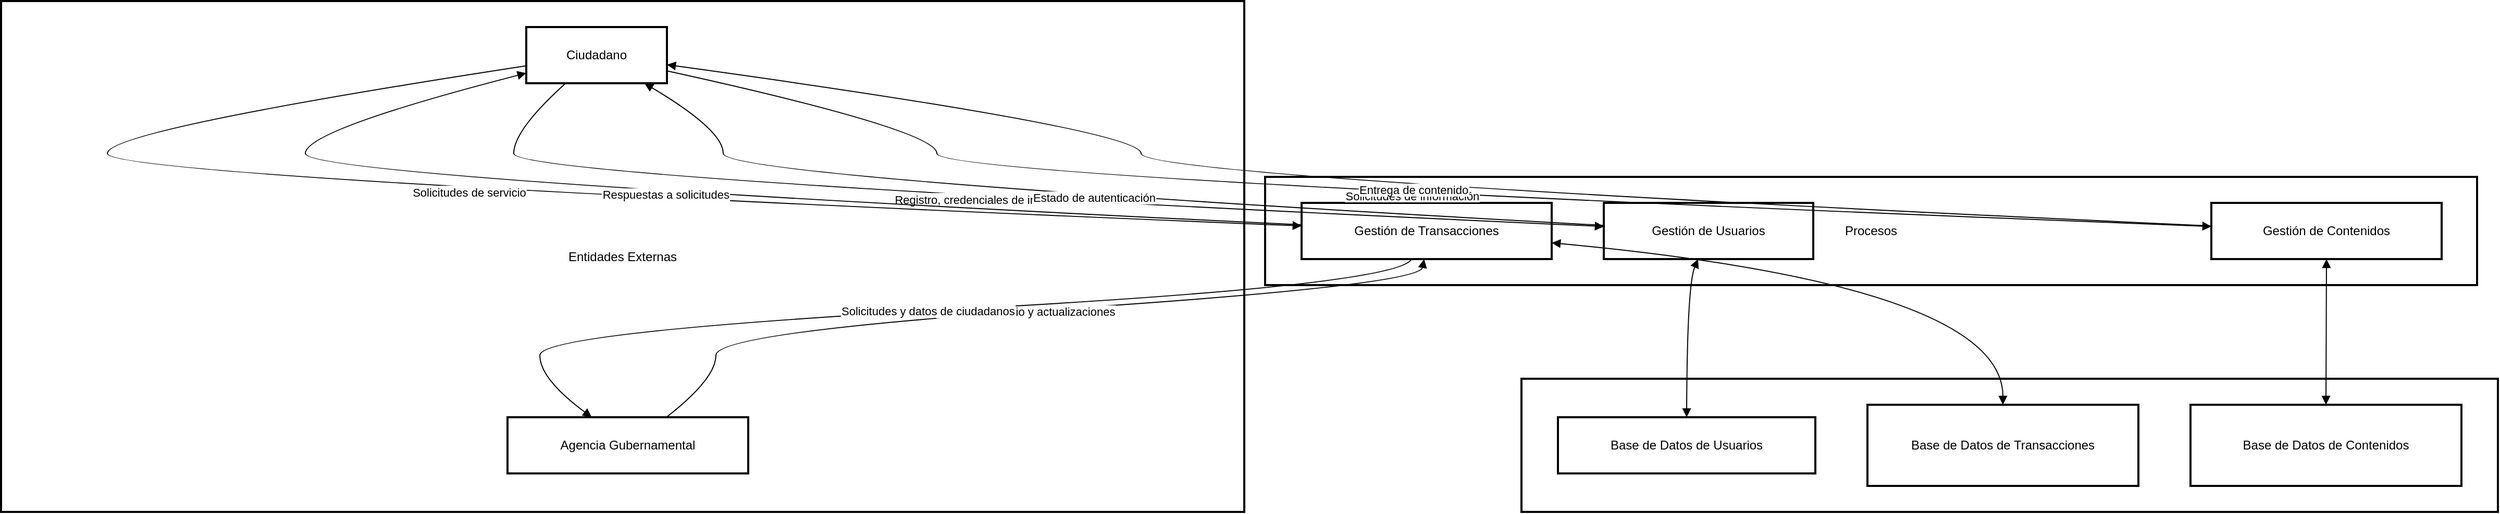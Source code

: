 <mxfile version="26.2.13">
  <diagram name="Page-1" id="natB4_aDUBY6Cogrqejp">
    <mxGraphModel>
      <root>
        <mxCell id="0" />
        <mxCell id="1" parent="0" />
        <mxCell id="2" value="Procesos" style="whiteSpace=wrap;strokeWidth=2;" vertex="1" parent="1">
          <mxGeometry x="1221" y="177" width="1163" height="104" as="geometry" />
        </mxCell>
        <mxCell id="3" value="Almacenes de Datos" style="whiteSpace=wrap;strokeWidth=2;" vertex="1" parent="1">
          <mxGeometry x="1467" y="371" width="937" height="128" as="geometry" />
        </mxCell>
        <mxCell id="4" value="Entidades Externas" style="whiteSpace=wrap;strokeWidth=2;" vertex="1" parent="1">
          <mxGeometry x="8" y="8" width="1193" height="491" as="geometry" />
        </mxCell>
        <mxCell id="5" value="Ciudadano" style="whiteSpace=wrap;strokeWidth=2;" vertex="1" parent="1">
          <mxGeometry x="512" y="33" width="135" height="54" as="geometry" />
        </mxCell>
        <mxCell id="6" value="Agencia Gubernamental" style="whiteSpace=wrap;strokeWidth=2;" vertex="1" parent="1">
          <mxGeometry x="494" y="408" width="231" height="54" as="geometry" />
        </mxCell>
        <mxCell id="7" value="Base de Datos de Usuarios" style="whiteSpace=wrap;strokeWidth=2;" vertex="1" parent="1">
          <mxGeometry x="1502" y="408" width="247" height="54" as="geometry" />
        </mxCell>
        <mxCell id="8" value="Base de Datos de Transacciones" style="whiteSpace=wrap;strokeWidth=2;" vertex="1" parent="1">
          <mxGeometry x="1799" y="396" width="260" height="78" as="geometry" />
        </mxCell>
        <mxCell id="9" value="Base de Datos de Contenidos" style="whiteSpace=wrap;strokeWidth=2;" vertex="1" parent="1">
          <mxGeometry x="2109" y="396" width="260" height="78" as="geometry" />
        </mxCell>
        <mxCell id="10" value="Gestión de Usuarios" style="whiteSpace=wrap;strokeWidth=2;" vertex="1" parent="1">
          <mxGeometry x="1546" y="202" width="201" height="54" as="geometry" />
        </mxCell>
        <mxCell id="11" value="Gestión de Transacciones" style="whiteSpace=wrap;strokeWidth=2;" vertex="1" parent="1">
          <mxGeometry x="1256" y="202" width="240" height="54" as="geometry" />
        </mxCell>
        <mxCell id="12" value="Gestión de Contenidos" style="whiteSpace=wrap;strokeWidth=2;" vertex="1" parent="1">
          <mxGeometry x="2129" y="202" width="221" height="54" as="geometry" />
        </mxCell>
        <mxCell id="13" value="Registro, credenciales de inicio de sesión" style="curved=1;startArrow=none;endArrow=block;exitX=0.28;exitY=1;entryX=0;entryY=0.42;" edge="1" parent="1" source="5" target="10">
          <mxGeometry relative="1" as="geometry">
            <Array as="points">
              <mxPoint x="500" y="132" />
              <mxPoint x="500" y="177" />
            </Array>
          </mxGeometry>
        </mxCell>
        <mxCell id="14" value="Estado de autenticación" style="curved=1;startArrow=none;endArrow=block;exitX=0;exitY=0.4;entryX=0.84;entryY=1;" edge="1" parent="1" source="10" target="5">
          <mxGeometry relative="1" as="geometry">
            <Array as="points">
              <mxPoint x="701" y="177" />
              <mxPoint x="701" y="132" />
            </Array>
          </mxGeometry>
        </mxCell>
        <mxCell id="15" value="Solicitudes de servicio" style="curved=1;startArrow=none;endArrow=block;exitX=0;exitY=0.69;entryX=0;entryY=0.41;" edge="1" parent="1" source="5" target="11">
          <mxGeometry relative="1" as="geometry">
            <Array as="points">
              <mxPoint x="110" y="132" />
              <mxPoint x="110" y="177" />
            </Array>
          </mxGeometry>
        </mxCell>
        <mxCell id="16" value="Respuestas a solicitudes" style="curved=1;startArrow=none;endArrow=block;exitX=0;exitY=0.39;entryX=0;entryY=0.82;" edge="1" parent="1" source="11" target="5">
          <mxGeometry relative="1" as="geometry">
            <Array as="points">
              <mxPoint x="300" y="177" />
              <mxPoint x="300" y="132" />
            </Array>
          </mxGeometry>
        </mxCell>
        <mxCell id="17" value="Solicitudes de información" style="curved=1;startArrow=none;endArrow=block;exitX=1;exitY=0.78;entryX=0;entryY=0.42;" edge="1" parent="1" source="5" target="12">
          <mxGeometry relative="1" as="geometry">
            <Array as="points">
              <mxPoint x="906" y="132" />
              <mxPoint x="906" y="177" />
            </Array>
          </mxGeometry>
        </mxCell>
        <mxCell id="18" value="Entrega de contenido" style="curved=1;startArrow=none;endArrow=block;exitX=0;exitY=0.41;entryX=1;entryY=0.67;" edge="1" parent="1" source="12" target="5">
          <mxGeometry relative="1" as="geometry">
            <Array as="points">
              <mxPoint x="1102" y="177" />
              <mxPoint x="1102" y="132" />
            </Array>
          </mxGeometry>
        </mxCell>
        <mxCell id="19" value="Datos de servicio y actualizaciones" style="curved=1;startArrow=none;endArrow=block;exitX=0.66;exitY=0;entryX=0.49;entryY=1;" edge="1" parent="1" source="6" target="11">
          <mxGeometry relative="1" as="geometry">
            <Array as="points">
              <mxPoint x="694" y="371" />
              <mxPoint x="694" y="326" />
              <mxPoint x="1369" y="281" />
            </Array>
          </mxGeometry>
        </mxCell>
        <mxCell id="20" value="Solicitudes y datos de ciudadanos" style="curved=1;startArrow=none;endArrow=block;exitX=0.44;exitY=1;entryX=0.35;entryY=0;" edge="1" parent="1" source="11" target="6">
          <mxGeometry relative="1" as="geometry">
            <Array as="points">
              <mxPoint x="1349" y="281" />
              <mxPoint x="525" y="326" />
              <mxPoint x="525" y="371" />
            </Array>
          </mxGeometry>
        </mxCell>
        <mxCell id="21" value="" style="curved=1;startArrow=block;endArrow=block;exitX=0.45;exitY=1;entryX=0.5;entryY=0;" edge="1" parent="1" source="10" target="7">
          <mxGeometry relative="1" as="geometry">
            <Array as="points">
              <mxPoint x="1626" y="281" />
            </Array>
          </mxGeometry>
        </mxCell>
        <mxCell id="22" value="" style="curved=1;startArrow=block;endArrow=block;exitX=1;exitY=0.71;entryX=0.5;entryY=0;" edge="1" parent="1" source="11" target="8">
          <mxGeometry relative="1" as="geometry">
            <Array as="points">
              <mxPoint x="1929" y="281" />
            </Array>
          </mxGeometry>
        </mxCell>
        <mxCell id="23" value="" style="curved=1;startArrow=block;endArrow=block;exitX=0.5;exitY=1;entryX=0.5;entryY=0;" edge="1" parent="1" source="12" target="9">
          <mxGeometry relative="1" as="geometry">
            <Array as="points" />
          </mxGeometry>
        </mxCell>
      </root>
    </mxGraphModel>
  </diagram>
</mxfile>
